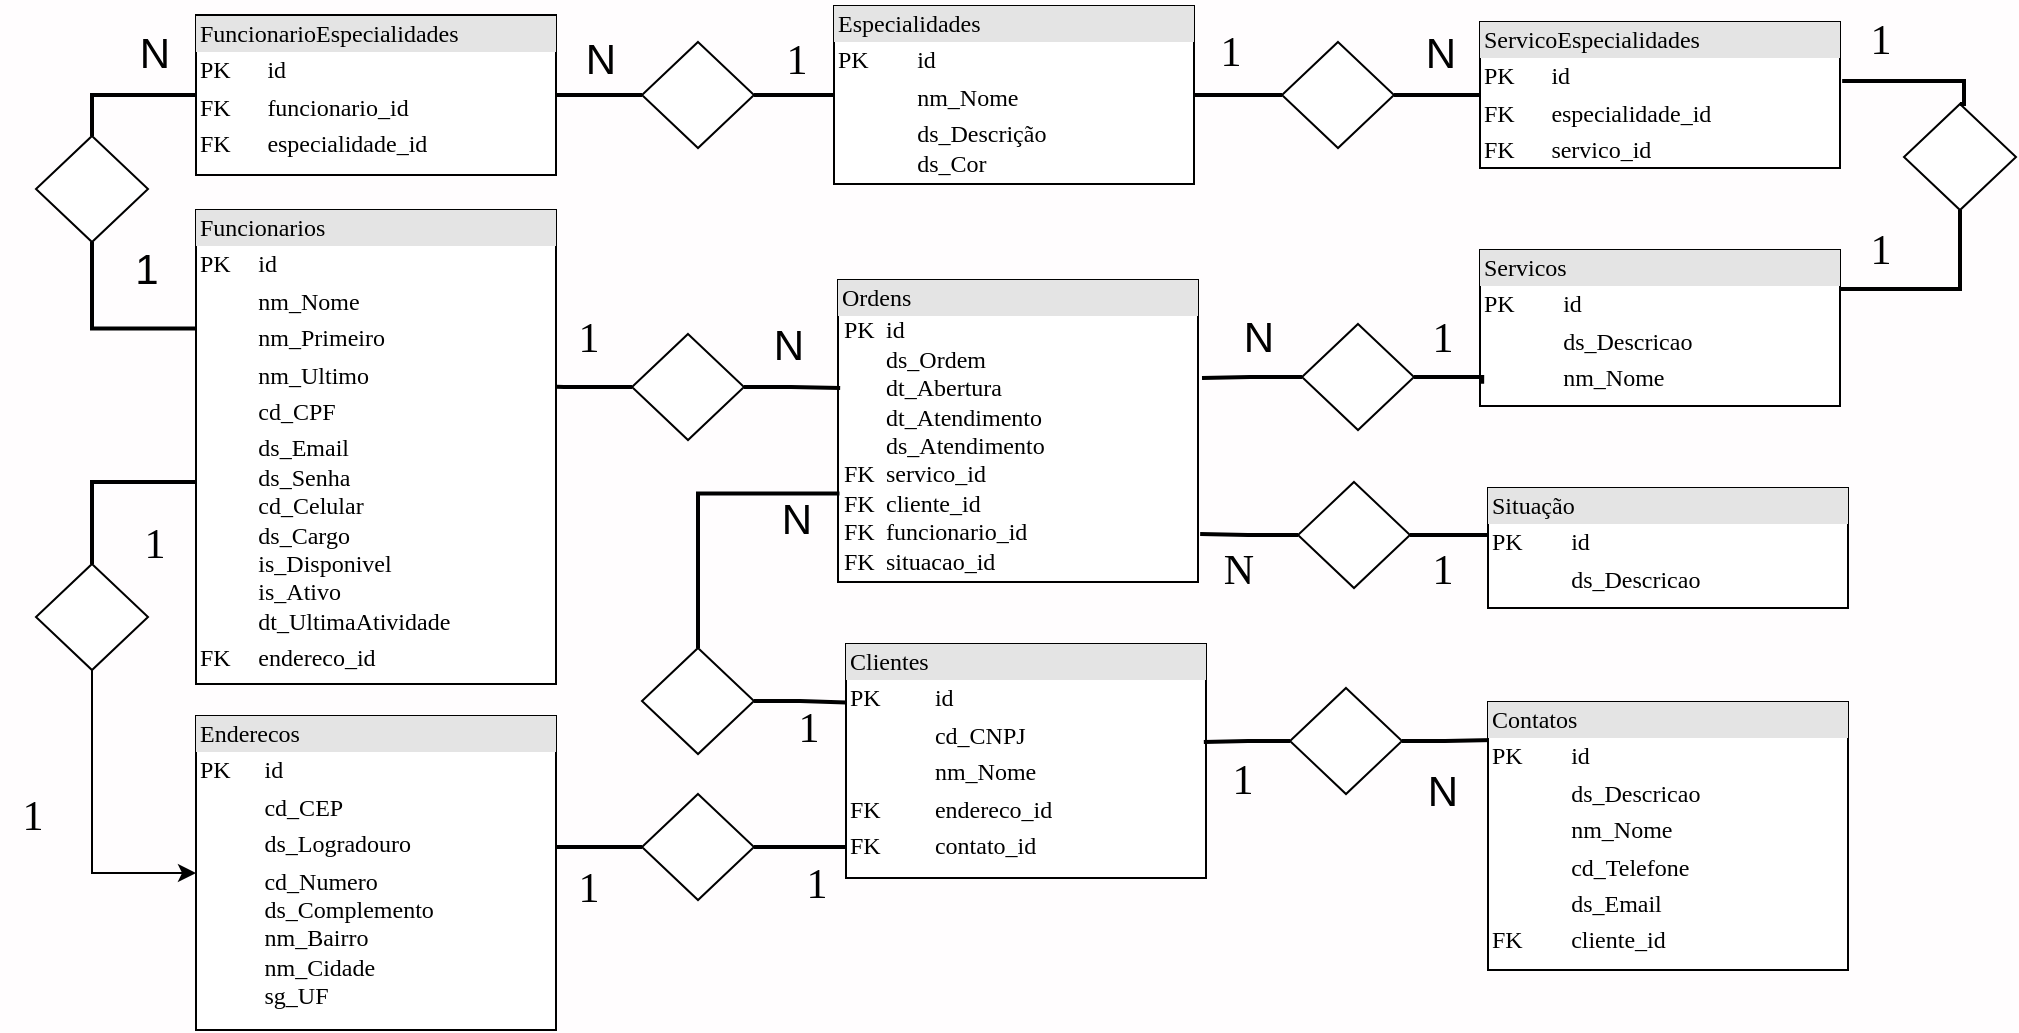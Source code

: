 <mxfile version="24.7.17">
  <diagram name="Página-1" id="74GLTB2vqmmj7NhmQDI3">
    <mxGraphModel dx="1690" dy="591" grid="0" gridSize="10" guides="1" tooltips="1" connect="1" arrows="1" fold="1" page="0" pageScale="1" pageWidth="827" pageHeight="1169" background="#FFFDFE" math="0" shadow="0">
      <root>
        <mxCell id="0" />
        <mxCell id="1" parent="0" />
        <mxCell id="-mUKGB88UWc1St8DoL5Q-1" value="&lt;div style=&quot;box-sizing:border-box;width:100%;background:#e4e4e4;padding:2px;&quot;&gt;Funcionarios&lt;/div&gt;&lt;table style=&quot;width:100%;font-size:1em;&quot; cellpadding=&quot;2&quot; cellspacing=&quot;0&quot;&gt;&lt;tbody&gt;&lt;tr&gt;&lt;td&gt;PK&lt;/td&gt;&lt;td&gt;id&lt;br&gt;&lt;/td&gt;&lt;/tr&gt;&lt;tr&gt;&lt;td&gt;&lt;br&gt;&lt;/td&gt;&lt;td&gt;nm_Nome&lt;br&gt;&lt;/td&gt;&lt;/tr&gt;&lt;tr&gt;&lt;td&gt;&lt;br&gt;&lt;/td&gt;&lt;td&gt;nm_Primeiro&lt;/td&gt;&lt;/tr&gt;&lt;tr&gt;&lt;td&gt;&lt;br&gt;&lt;/td&gt;&lt;td&gt;nm_Ultimo&lt;/td&gt;&lt;/tr&gt;&lt;tr&gt;&lt;td&gt;&lt;br&gt;&lt;/td&gt;&lt;td&gt;cd_CPF&lt;/td&gt;&lt;/tr&gt;&lt;tr&gt;&lt;td&gt;&lt;br&gt;&lt;br&gt;&lt;/td&gt;&lt;td&gt;ds_Email&lt;br&gt;ds_Senha&lt;br&gt;cd_Celular&lt;br&gt;ds_Cargo&lt;br&gt;is_Disponivel&lt;br&gt;is_Ativo&lt;br&gt;dt_UltimaAtividade&lt;br&gt;&lt;/td&gt;&lt;/tr&gt;&lt;tr&gt;&lt;td&gt;FK&lt;/td&gt;&lt;td&gt;endereco_id&lt;br&gt;&lt;/td&gt;&lt;/tr&gt;&lt;tr&gt;&lt;td&gt;&lt;br&gt;&lt;/td&gt;&lt;td&gt;&lt;br&gt;&lt;/td&gt;&lt;/tr&gt;&lt;/tbody&gt;&lt;/table&gt;" style="verticalAlign=top;align=left;overflow=fill;html=1;rounded=0;shadow=0;comic=0;labelBackgroundColor=none;strokeWidth=1;fontFamily=Verdana;fontSize=12" parent="1" vertex="1">
          <mxGeometry x="-100" y="125" width="180" height="237" as="geometry" />
        </mxCell>
        <mxCell id="-mUKGB88UWc1St8DoL5Q-2" value="&lt;div style=&quot;box-sizing: border-box ; width: 100% ; background: #e4e4e4 ; padding: 2px&quot;&gt;Especialidades&lt;/div&gt;&lt;table style=&quot;width: 100% ; font-size: 1em&quot; cellpadding=&quot;2&quot; cellspacing=&quot;0&quot;&gt;&lt;tbody&gt;&lt;tr&gt;&lt;td&gt;PK&lt;/td&gt;&lt;td&gt;id&lt;/td&gt;&lt;/tr&gt;&lt;tr&gt;&lt;td&gt;&lt;br&gt;&lt;/td&gt;&lt;td&gt;nm_Nome&lt;/td&gt;&lt;/tr&gt;&lt;tr&gt;&lt;td&gt;&lt;/td&gt;&lt;td&gt;ds_Descrição&lt;br&gt;ds_Cor&lt;/td&gt;&lt;/tr&gt;&lt;tr&gt;&lt;td&gt;&lt;/td&gt;&lt;td&gt;&lt;br&gt;&lt;/td&gt;&lt;/tr&gt;&lt;/tbody&gt;&lt;/table&gt;" style="verticalAlign=top;align=left;overflow=fill;html=1;rounded=0;shadow=0;comic=0;labelBackgroundColor=none;strokeWidth=1;fontFamily=Verdana;fontSize=12" parent="1" vertex="1">
          <mxGeometry x="219" y="23" width="180" height="89" as="geometry" />
        </mxCell>
        <mxCell id="-mUKGB88UWc1St8DoL5Q-3" value="&lt;div style=&quot;box-sizing: border-box ; width: 100% ; background: #e4e4e4 ; padding: 2px&quot;&gt;Clientes&lt;/div&gt;&lt;table style=&quot;width: 100% ; font-size: 1em&quot; cellpadding=&quot;2&quot; cellspacing=&quot;0&quot;&gt;&lt;tbody&gt;&lt;tr&gt;&lt;td&gt;PK&lt;/td&gt;&lt;td&gt;id&lt;/td&gt;&lt;/tr&gt;&lt;tr&gt;&lt;td&gt;&lt;br&gt;&lt;/td&gt;&lt;td&gt;cd_CNPJ&lt;/td&gt;&lt;/tr&gt;&lt;tr&gt;&lt;td&gt;&lt;/td&gt;&lt;td&gt;nm_Nome&lt;/td&gt;&lt;/tr&gt;&lt;tr&gt;&lt;td&gt;FK&lt;/td&gt;&lt;td&gt;endereco_id&lt;/td&gt;&lt;/tr&gt;&lt;tr&gt;&lt;td&gt;FK&lt;/td&gt;&lt;td&gt;contato_id&lt;/td&gt;&lt;/tr&gt;&lt;/tbody&gt;&lt;/table&gt;" style="verticalAlign=top;align=left;overflow=fill;html=1;rounded=0;shadow=0;comic=0;labelBackgroundColor=none;strokeWidth=1;fontFamily=Verdana;fontSize=12" parent="1" vertex="1">
          <mxGeometry x="225" y="342" width="180" height="117" as="geometry" />
        </mxCell>
        <mxCell id="-mUKGB88UWc1St8DoL5Q-6" value="&lt;div style=&quot;box-sizing:border-box;width:100%;background:#e4e4e4;padding:2px;&quot;&gt;Situação&lt;/div&gt;&lt;table style=&quot;width:100%;font-size:1em;&quot; cellpadding=&quot;2&quot; cellspacing=&quot;0&quot;&gt;&lt;tbody&gt;&lt;tr&gt;&lt;td&gt;PK&lt;/td&gt;&lt;td&gt;id&lt;/td&gt;&lt;/tr&gt;&lt;tr&gt;&lt;td&gt;&lt;br&gt;&lt;/td&gt;&lt;td&gt;ds_Descricao&lt;/td&gt;&lt;/tr&gt;&lt;tr&gt;&lt;td&gt;&lt;/td&gt;&lt;td&gt;&lt;br&gt;&lt;/td&gt;&lt;/tr&gt;&lt;/tbody&gt;&lt;/table&gt;" style="verticalAlign=top;align=left;overflow=fill;html=1;rounded=0;shadow=0;comic=0;labelBackgroundColor=none;strokeWidth=1;fontFamily=Verdana;fontSize=12" parent="1" vertex="1">
          <mxGeometry x="546" y="264" width="180" height="60" as="geometry" />
        </mxCell>
        <mxCell id="-mUKGB88UWc1St8DoL5Q-8" value="&lt;div style=&quot;box-sizing:border-box;width:100%;background:#e4e4e4;padding:2px;&quot;&gt;Servicos&lt;/div&gt;&lt;table style=&quot;width:100%;font-size:1em;&quot; cellpadding=&quot;2&quot; cellspacing=&quot;0&quot;&gt;&lt;tbody&gt;&lt;tr&gt;&lt;td&gt;PK&lt;/td&gt;&lt;td&gt;id&lt;/td&gt;&lt;/tr&gt;&lt;tr&gt;&lt;td&gt;&lt;br&gt;&lt;/td&gt;&lt;td&gt;ds_Descricao&lt;/td&gt;&lt;/tr&gt;&lt;tr&gt;&lt;td&gt;&lt;br&gt;&lt;/td&gt;&lt;td&gt;nm_Nome&lt;/td&gt;&lt;/tr&gt;&lt;tr&gt;&lt;td&gt;&lt;/td&gt;&lt;td&gt;&lt;br&gt;&lt;/td&gt;&lt;/tr&gt;&lt;/tbody&gt;&lt;/table&gt;" style="verticalAlign=top;align=left;overflow=fill;html=1;rounded=0;shadow=0;comic=0;labelBackgroundColor=none;strokeWidth=1;fontFamily=Verdana;fontSize=12" parent="1" vertex="1">
          <mxGeometry x="542" y="145" width="180" height="78" as="geometry" />
        </mxCell>
        <mxCell id="-mUKGB88UWc1St8DoL5Q-9" style="edgeStyle=orthogonalEdgeStyle;rounded=0;orthogonalLoop=1;jettySize=auto;html=1;exitX=0.5;exitY=1;exitDx=0;exitDy=0;" parent="1" source="-mUKGB88UWc1St8DoL5Q-8" target="-mUKGB88UWc1St8DoL5Q-8" edge="1">
          <mxGeometry relative="1" as="geometry" />
        </mxCell>
        <mxCell id="-mUKGB88UWc1St8DoL5Q-11" value="&lt;div style=&quot;box-sizing:border-box;width:100%;background:#e4e4e4;padding:2px;&quot;&gt;FuncionarioEspecialidades&lt;/div&gt;&lt;table style=&quot;width:100%;font-size:1em;&quot; cellpadding=&quot;2&quot; cellspacing=&quot;0&quot;&gt;&lt;tbody&gt;&lt;tr&gt;&lt;td&gt;PK&lt;/td&gt;&lt;td&gt;id&lt;/td&gt;&lt;/tr&gt;&lt;tr&gt;&lt;td&gt;FK&lt;/td&gt;&lt;td&gt;funcionario_id&lt;/td&gt;&lt;/tr&gt;&lt;tr&gt;&lt;td&gt;FK&lt;/td&gt;&lt;td&gt;especialidade_id&lt;/td&gt;&lt;/tr&gt;&lt;/tbody&gt;&lt;/table&gt;" style="verticalAlign=top;align=left;overflow=fill;html=1;rounded=0;shadow=0;comic=0;labelBackgroundColor=none;strokeWidth=1;fontFamily=Verdana;fontSize=12" parent="1" vertex="1">
          <mxGeometry x="-100" y="27.5" width="180" height="80" as="geometry" />
        </mxCell>
        <mxCell id="-mUKGB88UWc1St8DoL5Q-14" value="&lt;div style=&quot;box-sizing:border-box;width:100%;background:#e4e4e4;padding:2px;&quot;&gt;ServicoEspecialidades&lt;/div&gt;&lt;table style=&quot;width:100%;font-size:1em;&quot; cellpadding=&quot;2&quot; cellspacing=&quot;0&quot;&gt;&lt;tbody&gt;&lt;tr&gt;&lt;td&gt;PK&lt;/td&gt;&lt;td&gt;id&lt;/td&gt;&lt;/tr&gt;&lt;tr&gt;&lt;td&gt;FK&lt;/td&gt;&lt;td&gt;especialidade_id&lt;/td&gt;&lt;/tr&gt;&lt;tr&gt;&lt;td&gt;FK&lt;/td&gt;&lt;td&gt;servico_id&lt;/td&gt;&lt;/tr&gt;&lt;/tbody&gt;&lt;/table&gt;" style="verticalAlign=top;align=left;overflow=fill;html=1;rounded=0;shadow=0;comic=0;labelBackgroundColor=none;strokeWidth=1;fontFamily=Verdana;fontSize=12" parent="1" vertex="1">
          <mxGeometry x="542" y="31" width="180" height="73" as="geometry" />
        </mxCell>
        <mxCell id="-mUKGB88UWc1St8DoL5Q-19" value="&lt;div style=&quot;box-sizing:border-box;width:100%;background:#e4e4e4;padding:2px;&quot;&gt;Enderecos&lt;/div&gt;&lt;table style=&quot;width:100%;font-size:1em;&quot; cellpadding=&quot;2&quot; cellspacing=&quot;0&quot;&gt;&lt;tbody&gt;&lt;tr&gt;&lt;td&gt;PK&lt;/td&gt;&lt;td&gt;id&lt;/td&gt;&lt;/tr&gt;&lt;tr&gt;&lt;td&gt;&lt;br&gt;&lt;/td&gt;&lt;td&gt;cd_CEP&lt;/td&gt;&lt;/tr&gt;&lt;tr&gt;&lt;td&gt;&lt;br&gt;&lt;/td&gt;&lt;td&gt;ds_Logradouro&lt;/td&gt;&lt;/tr&gt;&lt;tr&gt;&lt;td&gt;&lt;br&gt;&lt;/td&gt;&lt;td&gt;cd_Numero&lt;br&gt;ds_Complemento&lt;br&gt;nm_Bairro&lt;br&gt;nm_Cidade&lt;br&gt;sg_UF&lt;/td&gt;&lt;/tr&gt;&lt;tr&gt;&lt;td&gt;&lt;/td&gt;&lt;td&gt;&lt;br&gt;&lt;/td&gt;&lt;/tr&gt;&lt;/tbody&gt;&lt;/table&gt;" style="verticalAlign=top;align=left;overflow=fill;html=1;rounded=0;shadow=0;comic=0;labelBackgroundColor=none;strokeWidth=1;fontFamily=Verdana;fontSize=12" parent="1" vertex="1">
          <mxGeometry x="-100" y="378" width="180" height="157" as="geometry" />
        </mxCell>
        <mxCell id="-mUKGB88UWc1St8DoL5Q-21" value="&lt;div style=&quot;box-sizing:border-box;width:100%;background:#e4e4e4;padding:2px;&quot;&gt;Ordens&lt;/div&gt;&amp;nbsp;PK&lt;span style=&quot;white-space: pre;&quot;&gt;&#x9;&lt;/span&gt;id&lt;div&gt;&lt;span style=&quot;background-color: initial; white-space-collapse: preserve;&quot;&gt;&#x9;&lt;/span&gt;&lt;span style=&quot;background-color: initial;&quot;&gt;ds_Ordem&lt;/span&gt;&lt;br&gt;&lt;/div&gt;&lt;div&gt;&lt;span style=&quot;white-space: pre;&quot;&gt;&#x9;&lt;/span&gt;dt_Abertura&lt;br&gt;&lt;/div&gt;&lt;div&gt;&lt;span style=&quot;white-space: pre;&quot;&gt;&#x9;&lt;/span&gt;dt_Atendimento&lt;/div&gt;&lt;div&gt;&lt;span style=&quot;white-space: pre;&quot;&gt;&#x9;&lt;/span&gt;ds_Atendimento&lt;br&gt;&lt;/div&gt;&lt;div&gt;&lt;div&gt;&amp;nbsp;FK&lt;span style=&quot;white-space-collapse: preserve;&quot;&gt;&#x9;&lt;/span&gt;servico_id&lt;/div&gt;&lt;div&gt;&amp;nbsp;FK&lt;span style=&quot;white-space-collapse: preserve;&quot;&gt;&#x9;&lt;/span&gt;cliente_id&lt;br&gt;&lt;/div&gt;&lt;div&gt;&amp;nbsp;FK&lt;span style=&quot;white-space-collapse: preserve;&quot;&gt;&#x9;&lt;/span&gt;funcionario_id&lt;/div&gt;&lt;div&gt;&amp;nbsp;FK&lt;span style=&quot;white-space-collapse: preserve;&quot;&gt;&#x9;&lt;/span&gt;situacao_id&lt;/div&gt;&lt;div&gt;&lt;br&gt;&lt;/div&gt;&lt;table style=&quot;width:100%;font-size:1em;&quot; cellpadding=&quot;2&quot; cellspacing=&quot;0&quot;&gt;&lt;tbody&gt;&lt;/tbody&gt;&lt;/table&gt;&lt;/div&gt;" style="verticalAlign=top;align=left;overflow=fill;html=1;rounded=0;shadow=0;comic=0;labelBackgroundColor=none;strokeWidth=1;fontFamily=Verdana;fontSize=12" parent="1" vertex="1">
          <mxGeometry x="221" y="160" width="180" height="151" as="geometry" />
        </mxCell>
        <mxCell id="-mUKGB88UWc1St8DoL5Q-44" style="edgeStyle=none;shape=connector;curved=1;rounded=0;orthogonalLoop=1;jettySize=auto;html=1;exitX=0;exitY=0.5;exitDx=0;exitDy=0;entryX=1;entryY=0.5;entryDx=0;entryDy=0;strokeColor=default;strokeWidth=2;align=center;verticalAlign=middle;fontFamily=Architects Daughter;fontSource=https%3A%2F%2Ffonts.googleapis.com%2Fcss%3Ffamily%3DArchitects%2BDaughter;fontSize=16;fontColor=default;labelBackgroundColor=default;endArrow=none;flowAnimation=0;sourcePerimeterSpacing=8;targetPerimeterSpacing=8;endFill=0;" parent="1" source="-mUKGB88UWc1St8DoL5Q-24" target="-mUKGB88UWc1St8DoL5Q-11" edge="1">
          <mxGeometry relative="1" as="geometry" />
        </mxCell>
        <mxCell id="-mUKGB88UWc1St8DoL5Q-24" value="" style="rhombus;whiteSpace=wrap;html=1;fontFamily=Architects Daughter;fontSource=https%3A%2F%2Ffonts.googleapis.com%2Fcss%3Ffamily%3DArchitects%2BDaughter;" parent="1" vertex="1">
          <mxGeometry x="123" y="41" width="56" height="53" as="geometry" />
        </mxCell>
        <mxCell id="-mUKGB88UWc1St8DoL5Q-32" value="&lt;font face=&quot;Helvetica&quot; style=&quot;font-size: 21px;&quot;&gt;N&lt;/font&gt;" style="text;html=1;align=center;verticalAlign=middle;resizable=0;points=[];autosize=1;strokeColor=none;fillColor=none;fontSize=21;fontFamily=Architects Daughter;fontSource=https%3A%2F%2Ffonts.googleapis.com%2Fcss%3Ffamily%3DArchitects%2BDaughter;" parent="1" vertex="1">
          <mxGeometry x="85" y="31" width="33" height="38" as="geometry" />
        </mxCell>
        <mxCell id="-mUKGB88UWc1St8DoL5Q-40" style="edgeStyle=none;curved=1;rounded=0;orthogonalLoop=1;jettySize=auto;html=1;fontFamily=Architects Daughter;fontSource=https%3A%2F%2Ffonts.googleapis.com%2Fcss%3Ffamily%3DArchitects%2BDaughter;fontSize=16;endArrow=none;sourcePerimeterSpacing=8;targetPerimeterSpacing=8;entryX=0;entryY=0.5;entryDx=0;entryDy=0;strokeWidth=2;flowAnimation=0;exitX=1;exitY=0.5;exitDx=0;exitDy=0;endFill=0;" parent="1" source="-mUKGB88UWc1St8DoL5Q-24" target="-mUKGB88UWc1St8DoL5Q-2" edge="1">
          <mxGeometry relative="1" as="geometry">
            <mxPoint x="219" y="76" as="targetPoint" />
          </mxGeometry>
        </mxCell>
        <mxCell id="-mUKGB88UWc1St8DoL5Q-46" style="edgeStyle=none;shape=connector;curved=1;rounded=0;orthogonalLoop=1;jettySize=auto;html=1;exitX=0;exitY=0.5;exitDx=0;exitDy=0;entryX=1;entryY=0.5;entryDx=0;entryDy=0;strokeColor=default;strokeWidth=2;align=center;verticalAlign=middle;fontFamily=Architects Daughter;fontSource=https%3A%2F%2Ffonts.googleapis.com%2Fcss%3Ffamily%3DArchitects%2BDaughter;fontSize=16;fontColor=default;labelBackgroundColor=default;endArrow=none;flowAnimation=0;sourcePerimeterSpacing=8;targetPerimeterSpacing=8;endFill=0;" parent="1" source="-mUKGB88UWc1St8DoL5Q-45" target="-mUKGB88UWc1St8DoL5Q-2" edge="1">
          <mxGeometry relative="1" as="geometry" />
        </mxCell>
        <mxCell id="-mUKGB88UWc1St8DoL5Q-47" style="edgeStyle=none;shape=connector;curved=1;rounded=0;orthogonalLoop=1;jettySize=auto;html=1;exitX=1;exitY=0.5;exitDx=0;exitDy=0;entryX=0;entryY=0.5;entryDx=0;entryDy=0;strokeColor=default;strokeWidth=2;align=center;verticalAlign=middle;fontFamily=Architects Daughter;fontSource=https%3A%2F%2Ffonts.googleapis.com%2Fcss%3Ffamily%3DArchitects%2BDaughter;fontSize=16;fontColor=default;labelBackgroundColor=default;endArrow=none;flowAnimation=0;sourcePerimeterSpacing=8;targetPerimeterSpacing=8;startSize=14;endSize=14;endFill=0;" parent="1" source="-mUKGB88UWc1St8DoL5Q-45" target="-mUKGB88UWc1St8DoL5Q-14" edge="1">
          <mxGeometry relative="1" as="geometry" />
        </mxCell>
        <mxCell id="-mUKGB88UWc1St8DoL5Q-45" value="" style="rhombus;whiteSpace=wrap;html=1;fontFamily=Architects Daughter;fontSource=https%3A%2F%2Ffonts.googleapis.com%2Fcss%3Ffamily%3DArchitects%2BDaughter;" parent="1" vertex="1">
          <mxGeometry x="443" y="41" width="56" height="53" as="geometry" />
        </mxCell>
        <mxCell id="-mUKGB88UWc1St8DoL5Q-50" style="edgeStyle=orthogonalEdgeStyle;shape=connector;rounded=0;orthogonalLoop=1;jettySize=auto;html=1;strokeColor=default;strokeWidth=2;align=center;verticalAlign=middle;fontFamily=Architects Daughter;fontSource=https%3A%2F%2Ffonts.googleapis.com%2Fcss%3Ffamily%3DArchitects%2BDaughter;fontSize=16;fontColor=default;labelBackgroundColor=default;endArrow=none;endFill=0;flowAnimation=0;sourcePerimeterSpacing=8;targetPerimeterSpacing=8;entryX=0;entryY=0.5;entryDx=0;entryDy=0;exitX=0.5;exitY=0;exitDx=0;exitDy=0;" parent="1" source="-mUKGB88UWc1St8DoL5Q-49" target="-mUKGB88UWc1St8DoL5Q-11" edge="1">
          <mxGeometry relative="1" as="geometry">
            <mxPoint x="-134" y="48" as="targetPoint" />
          </mxGeometry>
        </mxCell>
        <mxCell id="-mUKGB88UWc1St8DoL5Q-52" style="edgeStyle=orthogonalEdgeStyle;shape=connector;rounded=0;orthogonalLoop=1;jettySize=auto;html=1;exitX=0.5;exitY=1;exitDx=0;exitDy=0;entryX=0;entryY=0.25;entryDx=0;entryDy=0;strokeColor=default;strokeWidth=2;align=center;verticalAlign=middle;fontFamily=Architects Daughter;fontSource=https%3A%2F%2Ffonts.googleapis.com%2Fcss%3Ffamily%3DArchitects%2BDaughter;fontSize=16;fontColor=default;labelBackgroundColor=default;endArrow=none;endFill=0;flowAnimation=0;sourcePerimeterSpacing=8;targetPerimeterSpacing=8;" parent="1" source="-mUKGB88UWc1St8DoL5Q-49" target="-mUKGB88UWc1St8DoL5Q-1" edge="1">
          <mxGeometry relative="1" as="geometry" />
        </mxCell>
        <mxCell id="-mUKGB88UWc1St8DoL5Q-49" value="" style="rhombus;whiteSpace=wrap;html=1;fontFamily=Architects Daughter;fontSource=https%3A%2F%2Ffonts.googleapis.com%2Fcss%3Ffamily%3DArchitects%2BDaughter;" parent="1" vertex="1">
          <mxGeometry x="-180" y="88" width="56" height="53" as="geometry" />
        </mxCell>
        <mxCell id="-mUKGB88UWc1St8DoL5Q-53" value="&lt;font face=&quot;Helvetica&quot; style=&quot;font-size: 21px;&quot;&gt;N&lt;/font&gt;" style="text;html=1;align=center;verticalAlign=middle;resizable=0;points=[];autosize=1;strokeColor=none;fillColor=none;fontSize=21;fontFamily=Architects Daughter;fontSource=https%3A%2F%2Ffonts.googleapis.com%2Fcss%3Ffamily%3DArchitects%2BDaughter;" parent="1" vertex="1">
          <mxGeometry x="-138" y="27.5" width="33" height="38" as="geometry" />
        </mxCell>
        <mxCell id="-mUKGB88UWc1St8DoL5Q-54" value="&lt;font face=&quot;Helvetica&quot; style=&quot;font-size: 21px;&quot;&gt;1&lt;/font&gt;" style="text;html=1;align=center;verticalAlign=middle;resizable=0;points=[];autosize=1;strokeColor=none;fillColor=none;fontSize=21;fontFamily=Architects Daughter;fontSource=https%3A%2F%2Ffonts.googleapis.com%2Fcss%3Ffamily%3DArchitects%2BDaughter;" parent="1" vertex="1">
          <mxGeometry x="-140" y="136" width="30" height="38" as="geometry" />
        </mxCell>
        <mxCell id="-mUKGB88UWc1St8DoL5Q-55" value="&lt;font face=&quot;Verdana&quot;&gt;1&lt;/font&gt;" style="text;html=1;align=center;verticalAlign=middle;resizable=0;points=[];autosize=1;strokeColor=none;fillColor=none;fontSize=21;fontFamily=Architects Daughter;fontSource=https%3A%2F%2Ffonts.googleapis.com%2Fcss%3Ffamily%3DArchitects%2BDaughter;" parent="1" vertex="1">
          <mxGeometry x="184" y="30" width="31" height="39" as="geometry" />
        </mxCell>
        <mxCell id="-mUKGB88UWc1St8DoL5Q-57" value="" style="rhombus;whiteSpace=wrap;html=1;fontFamily=Architects Daughter;fontSource=https%3A%2F%2Ffonts.googleapis.com%2Fcss%3Ffamily%3DArchitects%2BDaughter;" parent="1" vertex="1">
          <mxGeometry x="118" y="187" width="56" height="53" as="geometry" />
        </mxCell>
        <mxCell id="-mUKGB88UWc1St8DoL5Q-60" value="&lt;font face=&quot;Helvetica&quot; style=&quot;font-size: 21px;&quot;&gt;N&lt;/font&gt;" style="text;html=1;align=center;verticalAlign=middle;resizable=0;points=[];autosize=1;strokeColor=none;fillColor=none;fontSize=21;fontFamily=Architects Daughter;fontSource=https%3A%2F%2Ffonts.googleapis.com%2Fcss%3Ffamily%3DArchitects%2BDaughter;" parent="1" vertex="1">
          <mxGeometry x="179" y="174" width="33" height="38" as="geometry" />
        </mxCell>
        <mxCell id="-mUKGB88UWc1St8DoL5Q-61" value="&lt;font face=&quot;Verdana&quot;&gt;1&lt;/font&gt;" style="text;html=1;align=center;verticalAlign=middle;resizable=0;points=[];autosize=1;strokeColor=none;fillColor=none;fontSize=21;fontFamily=Architects Daughter;fontSource=https%3A%2F%2Ffonts.googleapis.com%2Fcss%3Ffamily%3DArchitects%2BDaughter;" parent="1" vertex="1">
          <mxGeometry x="80" y="169" width="31" height="39" as="geometry" />
        </mxCell>
        <mxCell id="-mUKGB88UWc1St8DoL5Q-62" value="&lt;font face=&quot;Helvetica&quot; style=&quot;font-size: 21px;&quot;&gt;N&lt;/font&gt;" style="text;html=1;align=center;verticalAlign=middle;resizable=0;points=[];autosize=1;strokeColor=none;fillColor=none;fontSize=21;fontFamily=Architects Daughter;fontSource=https%3A%2F%2Ffonts.googleapis.com%2Fcss%3Ffamily%3DArchitects%2BDaughter;" parent="1" vertex="1">
          <mxGeometry x="505" y="27.5" width="33" height="38" as="geometry" />
        </mxCell>
        <mxCell id="-mUKGB88UWc1St8DoL5Q-63" value="&lt;font face=&quot;Verdana&quot;&gt;1&lt;/font&gt;" style="text;html=1;align=center;verticalAlign=middle;resizable=0;points=[];autosize=1;strokeColor=none;fillColor=none;fontSize=21;fontFamily=Architects Daughter;fontSource=https%3A%2F%2Ffonts.googleapis.com%2Fcss%3Ffamily%3DArchitects%2BDaughter;" parent="1" vertex="1">
          <mxGeometry x="401" y="26.5" width="31" height="39" as="geometry" />
        </mxCell>
        <mxCell id="-mUKGB88UWc1St8DoL5Q-64" value="" style="rhombus;whiteSpace=wrap;html=1;fontFamily=Architects Daughter;fontSource=https%3A%2F%2Ffonts.googleapis.com%2Fcss%3Ffamily%3DArchitects%2BDaughter;" parent="1" vertex="1">
          <mxGeometry x="754" y="72" width="56" height="53" as="geometry" />
        </mxCell>
        <mxCell id="-mUKGB88UWc1St8DoL5Q-65" style="edgeStyle=orthogonalEdgeStyle;shape=connector;rounded=0;orthogonalLoop=1;jettySize=auto;html=1;exitX=0.5;exitY=0;exitDx=0;exitDy=0;entryX=1.006;entryY=0.404;entryDx=0;entryDy=0;entryPerimeter=0;strokeColor=default;strokeWidth=2;align=center;verticalAlign=middle;fontFamily=Architects Daughter;fontSource=https%3A%2F%2Ffonts.googleapis.com%2Fcss%3Ffamily%3DArchitects%2BDaughter;fontSize=16;fontColor=default;labelBackgroundColor=default;endArrow=none;endFill=0;flowAnimation=0;sourcePerimeterSpacing=8;targetPerimeterSpacing=8;" parent="1" source="-mUKGB88UWc1St8DoL5Q-64" target="-mUKGB88UWc1St8DoL5Q-14" edge="1">
          <mxGeometry relative="1" as="geometry">
            <Array as="points">
              <mxPoint x="784" y="61" />
            </Array>
          </mxGeometry>
        </mxCell>
        <mxCell id="-mUKGB88UWc1St8DoL5Q-66" style="edgeStyle=orthogonalEdgeStyle;shape=connector;rounded=0;orthogonalLoop=1;jettySize=auto;html=1;exitX=0.5;exitY=1;exitDx=0;exitDy=0;strokeColor=default;strokeWidth=2;align=center;verticalAlign=middle;fontFamily=Architects Daughter;fontSource=https%3A%2F%2Ffonts.googleapis.com%2Fcss%3Ffamily%3DArchitects%2BDaughter;fontSize=16;fontColor=default;labelBackgroundColor=default;endArrow=none;endFill=0;flowAnimation=0;sourcePerimeterSpacing=8;targetPerimeterSpacing=8;entryX=1;entryY=0.25;entryDx=0;entryDy=0;" parent="1" source="-mUKGB88UWc1St8DoL5Q-64" target="-mUKGB88UWc1St8DoL5Q-8" edge="1">
          <mxGeometry relative="1" as="geometry" />
        </mxCell>
        <mxCell id="-mUKGB88UWc1St8DoL5Q-69" value="&lt;font face=&quot;Verdana&quot;&gt;1&lt;/font&gt;" style="text;html=1;align=center;verticalAlign=middle;resizable=0;points=[];autosize=1;strokeColor=none;fillColor=none;fontSize=21;fontFamily=Architects Daughter;fontSource=https%3A%2F%2Ffonts.googleapis.com%2Fcss%3Ffamily%3DArchitects%2BDaughter;" parent="1" vertex="1">
          <mxGeometry x="726" y="20" width="31" height="39" as="geometry" />
        </mxCell>
        <mxCell id="-mUKGB88UWc1St8DoL5Q-70" value="&lt;font face=&quot;Verdana&quot;&gt;1&lt;/font&gt;" style="text;html=1;align=center;verticalAlign=middle;resizable=0;points=[];autosize=1;strokeColor=none;fillColor=none;fontSize=21;fontFamily=Architects Daughter;fontSource=https%3A%2F%2Ffonts.googleapis.com%2Fcss%3Ffamily%3DArchitects%2BDaughter;" parent="1" vertex="1">
          <mxGeometry x="726" y="125" width="31" height="39" as="geometry" />
        </mxCell>
        <mxCell id="-mUKGB88UWc1St8DoL5Q-71" value="" style="rhombus;whiteSpace=wrap;html=1;fontFamily=Architects Daughter;fontSource=https%3A%2F%2Ffonts.googleapis.com%2Fcss%3Ffamily%3DArchitects%2BDaughter;" parent="1" vertex="1">
          <mxGeometry x="453" y="182" width="56" height="53" as="geometry" />
        </mxCell>
        <mxCell id="-mUKGB88UWc1St8DoL5Q-72" value="" style="rhombus;whiteSpace=wrap;html=1;fontFamily=Architects Daughter;fontSource=https%3A%2F%2Ffonts.googleapis.com%2Fcss%3Ffamily%3DArchitects%2BDaughter;" parent="1" vertex="1">
          <mxGeometry x="451" y="261" width="56" height="53" as="geometry" />
        </mxCell>
        <mxCell id="-mUKGB88UWc1St8DoL5Q-73" style="edgeStyle=orthogonalEdgeStyle;shape=connector;rounded=0;orthogonalLoop=1;jettySize=auto;html=1;exitX=1;exitY=0.5;exitDx=0;exitDy=0;entryX=0;entryY=0.383;entryDx=0;entryDy=0;entryPerimeter=0;strokeColor=default;strokeWidth=2;align=center;verticalAlign=middle;fontFamily=Architects Daughter;fontSource=https%3A%2F%2Ffonts.googleapis.com%2Fcss%3Ffamily%3DArchitects%2BDaughter;fontSize=16;fontColor=default;labelBackgroundColor=default;endArrow=none;endFill=0;flowAnimation=0;sourcePerimeterSpacing=8;targetPerimeterSpacing=8;" parent="1" source="-mUKGB88UWc1St8DoL5Q-72" target="-mUKGB88UWc1St8DoL5Q-6" edge="1">
          <mxGeometry relative="1" as="geometry" />
        </mxCell>
        <mxCell id="-mUKGB88UWc1St8DoL5Q-79" value="&lt;font face=&quot;Verdana&quot;&gt;1&lt;/font&gt;" style="text;html=1;align=center;verticalAlign=middle;resizable=0;points=[];autosize=1;strokeColor=none;fillColor=none;fontSize=21;fontFamily=Architects Daughter;fontSource=https%3A%2F%2Ffonts.googleapis.com%2Fcss%3Ffamily%3DArchitects%2BDaughter;" parent="1" vertex="1">
          <mxGeometry x="507" y="169" width="31" height="39" as="geometry" />
        </mxCell>
        <mxCell id="-mUKGB88UWc1St8DoL5Q-80" value="&lt;font face=&quot;Helvetica&quot; style=&quot;font-size: 21px;&quot;&gt;N&lt;/font&gt;" style="text;html=1;align=center;verticalAlign=middle;resizable=0;points=[];autosize=1;strokeColor=none;fillColor=none;fontSize=21;fontFamily=Architects Daughter;fontSource=https%3A%2F%2Ffonts.googleapis.com%2Fcss%3Ffamily%3DArchitects%2BDaughter;" parent="1" vertex="1">
          <mxGeometry x="414" y="170" width="33" height="38" as="geometry" />
        </mxCell>
        <mxCell id="-mUKGB88UWc1St8DoL5Q-82" value="&lt;font face=&quot;Verdana&quot;&gt;N&lt;/font&gt;" style="text;html=1;align=center;verticalAlign=middle;resizable=0;points=[];autosize=1;strokeColor=none;fillColor=none;fontSize=21;fontFamily=Architects Daughter;fontSource=https%3A%2F%2Ffonts.googleapis.com%2Fcss%3Ffamily%3DArchitects%2BDaughter;" parent="1" vertex="1">
          <mxGeometry x="404" y="285" width="34" height="39" as="geometry" />
        </mxCell>
        <mxCell id="-mUKGB88UWc1St8DoL5Q-83" value="&lt;font face=&quot;Verdana&quot;&gt;1&lt;/font&gt;" style="text;html=1;align=center;verticalAlign=middle;resizable=0;points=[];autosize=1;strokeColor=none;fillColor=none;fontSize=21;fontFamily=Architects Daughter;fontSource=https%3A%2F%2Ffonts.googleapis.com%2Fcss%3Ffamily%3DArchitects%2BDaughter;" parent="1" vertex="1">
          <mxGeometry x="507" y="285" width="31" height="39" as="geometry" />
        </mxCell>
        <mxCell id="-mUKGB88UWc1St8DoL5Q-119" style="edgeStyle=orthogonalEdgeStyle;shape=connector;rounded=0;orthogonalLoop=1;jettySize=auto;html=1;exitX=1;exitY=0.5;exitDx=0;exitDy=0;entryX=0.017;entryY=0.142;entryDx=0;entryDy=0;strokeColor=default;strokeWidth=2;align=center;verticalAlign=middle;fontFamily=Architects Daughter;fontSource=https%3A%2F%2Ffonts.googleapis.com%2Fcss%3Ffamily%3DArchitects%2BDaughter;fontSize=16;fontColor=default;labelBackgroundColor=default;endArrow=none;endFill=0;flowAnimation=0;sourcePerimeterSpacing=8;targetPerimeterSpacing=8;entryPerimeter=0;" parent="1" source="-mUKGB88UWc1St8DoL5Q-84" target="-mUKGB88UWc1St8DoL5Q-116" edge="1">
          <mxGeometry relative="1" as="geometry" />
        </mxCell>
        <mxCell id="-mUKGB88UWc1St8DoL5Q-84" value="" style="rhombus;whiteSpace=wrap;html=1;fontFamily=Architects Daughter;fontSource=https%3A%2F%2Ffonts.googleapis.com%2Fcss%3Ffamily%3DArchitects%2BDaughter;" parent="1" vertex="1">
          <mxGeometry x="447" y="364" width="56" height="53" as="geometry" />
        </mxCell>
        <mxCell id="-mUKGB88UWc1St8DoL5Q-85" value="" style="rhombus;whiteSpace=wrap;html=1;fontFamily=Architects Daughter;fontSource=https%3A%2F%2Ffonts.googleapis.com%2Fcss%3Ffamily%3DArchitects%2BDaughter;" parent="1" vertex="1">
          <mxGeometry x="123" y="417" width="56" height="53" as="geometry" />
        </mxCell>
        <mxCell id="-mUKGB88UWc1St8DoL5Q-96" style="edgeStyle=orthogonalEdgeStyle;shape=connector;rounded=0;orthogonalLoop=1;jettySize=auto;html=1;exitX=1;exitY=0.5;exitDx=0;exitDy=0;entryX=0;entryY=0.25;entryDx=0;entryDy=0;strokeColor=default;strokeWidth=2;align=center;verticalAlign=middle;fontFamily=Architects Daughter;fontSource=https%3A%2F%2Ffonts.googleapis.com%2Fcss%3Ffamily%3DArchitects%2BDaughter;fontSize=16;fontColor=default;labelBackgroundColor=default;endArrow=none;endFill=0;flowAnimation=0;sourcePerimeterSpacing=8;targetPerimeterSpacing=8;" parent="1" source="-mUKGB88UWc1St8DoL5Q-86" target="-mUKGB88UWc1St8DoL5Q-3" edge="1">
          <mxGeometry relative="1" as="geometry" />
        </mxCell>
        <mxCell id="-mUKGB88UWc1St8DoL5Q-86" value="" style="rhombus;whiteSpace=wrap;html=1;fontFamily=Architects Daughter;fontSource=https%3A%2F%2Ffonts.googleapis.com%2Fcss%3Ffamily%3DArchitects%2BDaughter;" parent="1" vertex="1">
          <mxGeometry x="123" y="344" width="56" height="53" as="geometry" />
        </mxCell>
        <mxCell id="-mUKGB88UWc1St8DoL5Q-88" style="edgeStyle=orthogonalEdgeStyle;shape=connector;rounded=0;orthogonalLoop=1;jettySize=auto;html=1;exitX=0;exitY=0.5;exitDx=0;exitDy=0;entryX=0.994;entryY=0.419;entryDx=0;entryDy=0;entryPerimeter=0;strokeColor=default;strokeWidth=2;align=center;verticalAlign=middle;fontFamily=Architects Daughter;fontSource=https%3A%2F%2Ffonts.googleapis.com%2Fcss%3Ffamily%3DArchitects%2BDaughter;fontSize=16;fontColor=default;labelBackgroundColor=default;endArrow=none;endFill=0;flowAnimation=0;sourcePerimeterSpacing=8;targetPerimeterSpacing=8;" parent="1" source="-mUKGB88UWc1St8DoL5Q-84" target="-mUKGB88UWc1St8DoL5Q-3" edge="1">
          <mxGeometry relative="1" as="geometry" />
        </mxCell>
        <mxCell id="-mUKGB88UWc1St8DoL5Q-89" style="edgeStyle=orthogonalEdgeStyle;shape=connector;rounded=0;orthogonalLoop=1;jettySize=auto;html=1;exitX=1;exitY=0.5;exitDx=0;exitDy=0;entryX=0.001;entryY=0.868;entryDx=0;entryDy=0;entryPerimeter=0;strokeColor=default;strokeWidth=2;align=center;verticalAlign=middle;fontFamily=Architects Daughter;fontSource=https%3A%2F%2Ffonts.googleapis.com%2Fcss%3Ffamily%3DArchitects%2BDaughter;fontSize=16;fontColor=default;labelBackgroundColor=default;endArrow=none;endFill=0;flowAnimation=0;sourcePerimeterSpacing=8;targetPerimeterSpacing=8;" parent="1" source="-mUKGB88UWc1St8DoL5Q-85" target="-mUKGB88UWc1St8DoL5Q-3" edge="1">
          <mxGeometry relative="1" as="geometry" />
        </mxCell>
        <mxCell id="-mUKGB88UWc1St8DoL5Q-91" style="edgeStyle=orthogonalEdgeStyle;shape=connector;rounded=0;orthogonalLoop=1;jettySize=auto;html=1;exitX=0;exitY=0.5;exitDx=0;exitDy=0;entryX=-0.001;entryY=-0.012;entryDx=0;entryDy=0;entryPerimeter=0;strokeColor=default;strokeWidth=2;align=center;verticalAlign=middle;fontFamily=Architects Daughter;fontSource=https%3A%2F%2Ffonts.googleapis.com%2Fcss%3Ffamily%3DArchitects%2BDaughter;fontSize=16;fontColor=default;labelBackgroundColor=default;endArrow=none;endFill=0;flowAnimation=0;sourcePerimeterSpacing=8;targetPerimeterSpacing=8;" parent="1" source="-mUKGB88UWc1St8DoL5Q-85" target="7BD6tFGF70_WvBWXqgzR-1" edge="1">
          <mxGeometry relative="1" as="geometry">
            <Array as="points">
              <mxPoint x="102" y="444" />
            </Array>
          </mxGeometry>
        </mxCell>
        <mxCell id="wzCsT4F3WiTQtLw4mG9l-1" style="rounded=0;orthogonalLoop=1;jettySize=auto;html=1;entryX=0;entryY=0.5;entryDx=0;entryDy=0;exitX=0.5;exitY=1;exitDx=0;exitDy=0;edgeStyle=orthogonalEdgeStyle;" parent="1" source="-mUKGB88UWc1St8DoL5Q-92" target="-mUKGB88UWc1St8DoL5Q-19" edge="1">
          <mxGeometry relative="1" as="geometry">
            <mxPoint x="-154" y="466" as="targetPoint" />
          </mxGeometry>
        </mxCell>
        <mxCell id="-mUKGB88UWc1St8DoL5Q-92" value="" style="rhombus;whiteSpace=wrap;html=1;fontFamily=Architects Daughter;fontSource=https%3A%2F%2Ffonts.googleapis.com%2Fcss%3Ffamily%3DArchitects%2BDaughter;" parent="1" vertex="1">
          <mxGeometry x="-180" y="302" width="56" height="53" as="geometry" />
        </mxCell>
        <mxCell id="-mUKGB88UWc1St8DoL5Q-95" style="edgeStyle=orthogonalEdgeStyle;shape=connector;rounded=0;orthogonalLoop=1;jettySize=auto;html=1;exitX=0.5;exitY=0;exitDx=0;exitDy=0;entryX=-0.001;entryY=0.578;entryDx=0;entryDy=0;entryPerimeter=0;strokeColor=default;strokeWidth=2;align=center;verticalAlign=middle;fontFamily=Architects Daughter;fontSource=https%3A%2F%2Ffonts.googleapis.com%2Fcss%3Ffamily%3DArchitects%2BDaughter;fontSize=16;fontColor=default;labelBackgroundColor=default;endArrow=none;endFill=0;flowAnimation=0;sourcePerimeterSpacing=8;targetPerimeterSpacing=8;" parent="1" source="-mUKGB88UWc1St8DoL5Q-92" target="-mUKGB88UWc1St8DoL5Q-1" edge="1">
          <mxGeometry relative="1" as="geometry">
            <Array as="points">
              <mxPoint x="-152" y="261" />
              <mxPoint x="-100" y="261" />
            </Array>
          </mxGeometry>
        </mxCell>
        <mxCell id="-mUKGB88UWc1St8DoL5Q-97" style="edgeStyle=orthogonalEdgeStyle;shape=connector;rounded=0;orthogonalLoop=1;jettySize=auto;html=1;exitX=0.5;exitY=0;exitDx=0;exitDy=0;entryX=0.004;entryY=0.707;entryDx=0;entryDy=0;entryPerimeter=0;strokeColor=default;strokeWidth=2;align=center;verticalAlign=middle;fontFamily=Architects Daughter;fontSource=https%3A%2F%2Ffonts.googleapis.com%2Fcss%3Ffamily%3DArchitects%2BDaughter;fontSize=16;fontColor=default;labelBackgroundColor=default;endArrow=none;endFill=0;flowAnimation=0;sourcePerimeterSpacing=8;targetPerimeterSpacing=8;" parent="1" source="-mUKGB88UWc1St8DoL5Q-86" target="-mUKGB88UWc1St8DoL5Q-21" edge="1">
          <mxGeometry relative="1" as="geometry" />
        </mxCell>
        <mxCell id="-mUKGB88UWc1St8DoL5Q-99" style="edgeStyle=orthogonalEdgeStyle;shape=connector;rounded=0;orthogonalLoop=1;jettySize=auto;html=1;exitX=0;exitY=0.5;exitDx=0;exitDy=0;entryX=1.006;entryY=0.841;entryDx=0;entryDy=0;entryPerimeter=0;strokeColor=default;strokeWidth=2;align=center;verticalAlign=middle;fontFamily=Architects Daughter;fontSource=https%3A%2F%2Ffonts.googleapis.com%2Fcss%3Ffamily%3DArchitects%2BDaughter;fontSize=16;fontColor=default;labelBackgroundColor=default;endArrow=none;endFill=0;flowAnimation=0;sourcePerimeterSpacing=8;targetPerimeterSpacing=8;" parent="1" source="-mUKGB88UWc1St8DoL5Q-72" target="-mUKGB88UWc1St8DoL5Q-21" edge="1">
          <mxGeometry relative="1" as="geometry" />
        </mxCell>
        <mxCell id="-mUKGB88UWc1St8DoL5Q-101" style="edgeStyle=orthogonalEdgeStyle;shape=connector;rounded=0;orthogonalLoop=1;jettySize=auto;html=1;exitX=0;exitY=0.5;exitDx=0;exitDy=0;strokeColor=default;strokeWidth=2;align=center;verticalAlign=middle;fontFamily=Architects Daughter;fontSource=https%3A%2F%2Ffonts.googleapis.com%2Fcss%3Ffamily%3DArchitects%2BDaughter;fontSize=16;fontColor=default;labelBackgroundColor=default;endArrow=none;endFill=0;flowAnimation=0;sourcePerimeterSpacing=8;targetPerimeterSpacing=8;entryX=1.001;entryY=0.373;entryDx=0;entryDy=0;entryPerimeter=0;" parent="1" source="-mUKGB88UWc1St8DoL5Q-57" target="-mUKGB88UWc1St8DoL5Q-1" edge="1">
          <mxGeometry relative="1" as="geometry">
            <mxPoint x="84" y="213" as="targetPoint" />
            <Array as="points">
              <mxPoint x="84" y="213" />
            </Array>
          </mxGeometry>
        </mxCell>
        <mxCell id="-mUKGB88UWc1St8DoL5Q-102" style="edgeStyle=orthogonalEdgeStyle;shape=connector;rounded=0;orthogonalLoop=1;jettySize=auto;html=1;exitX=1;exitY=0.5;exitDx=0;exitDy=0;strokeColor=default;strokeWidth=2;align=center;verticalAlign=middle;fontFamily=Architects Daughter;fontSource=https%3A%2F%2Ffonts.googleapis.com%2Fcss%3Ffamily%3DArchitects%2BDaughter;fontSize=16;fontColor=default;labelBackgroundColor=default;endArrow=none;endFill=0;flowAnimation=0;sourcePerimeterSpacing=8;targetPerimeterSpacing=8;entryX=0.006;entryY=0.358;entryDx=0;entryDy=0;entryPerimeter=0;" parent="1" source="-mUKGB88UWc1St8DoL5Q-57" target="-mUKGB88UWc1St8DoL5Q-21" edge="1">
          <mxGeometry relative="1" as="geometry">
            <mxPoint x="220" y="233" as="targetPoint" />
          </mxGeometry>
        </mxCell>
        <mxCell id="-mUKGB88UWc1St8DoL5Q-105" style="edgeStyle=orthogonalEdgeStyle;shape=connector;rounded=0;orthogonalLoop=1;jettySize=auto;html=1;exitX=1;exitY=0.5;exitDx=0;exitDy=0;entryX=0.006;entryY=0.857;entryDx=0;entryDy=0;entryPerimeter=0;strokeColor=default;strokeWidth=2;align=center;verticalAlign=middle;fontFamily=Architects Daughter;fontSource=https%3A%2F%2Ffonts.googleapis.com%2Fcss%3Ffamily%3DArchitects%2BDaughter;fontSize=16;fontColor=default;labelBackgroundColor=default;endArrow=none;endFill=0;flowAnimation=0;sourcePerimeterSpacing=8;targetPerimeterSpacing=8;" parent="1" source="-mUKGB88UWc1St8DoL5Q-71" target="-mUKGB88UWc1St8DoL5Q-8" edge="1">
          <mxGeometry relative="1" as="geometry" />
        </mxCell>
        <mxCell id="-mUKGB88UWc1St8DoL5Q-106" style="edgeStyle=orthogonalEdgeStyle;shape=connector;rounded=0;orthogonalLoop=1;jettySize=auto;html=1;exitX=0;exitY=0.5;exitDx=0;exitDy=0;strokeColor=default;strokeWidth=2;align=center;verticalAlign=middle;fontFamily=Architects Daughter;fontSource=https%3A%2F%2Ffonts.googleapis.com%2Fcss%3Ffamily%3DArchitects%2BDaughter;fontSize=16;fontColor=default;labelBackgroundColor=default;endArrow=none;endFill=0;flowAnimation=0;sourcePerimeterSpacing=8;targetPerimeterSpacing=8;" parent="1" source="-mUKGB88UWc1St8DoL5Q-71" edge="1">
          <mxGeometry relative="1" as="geometry">
            <Array as="points">
              <mxPoint x="427" y="208" />
            </Array>
            <mxPoint x="403" y="209" as="targetPoint" />
          </mxGeometry>
        </mxCell>
        <mxCell id="-mUKGB88UWc1St8DoL5Q-108" value="&lt;font face=&quot;Verdana&quot;&gt;1&lt;/font&gt;" style="text;html=1;align=center;verticalAlign=middle;resizable=0;points=[];autosize=1;strokeColor=none;fillColor=none;fontSize=21;fontFamily=Architects Daughter;fontSource=https%3A%2F%2Ffonts.googleapis.com%2Fcss%3Ffamily%3DArchitects%2BDaughter;" parent="1" vertex="1">
          <mxGeometry x="407" y="390" width="31" height="39" as="geometry" />
        </mxCell>
        <mxCell id="-mUKGB88UWc1St8DoL5Q-109" value="&lt;font face=&quot;Helvetica&quot; style=&quot;font-size: 21px;&quot;&gt;N&lt;/font&gt;" style="text;html=1;align=center;verticalAlign=middle;resizable=0;points=[];autosize=1;strokeColor=none;fillColor=none;fontSize=21;fontFamily=Architects Daughter;fontSource=https%3A%2F%2Ffonts.googleapis.com%2Fcss%3Ffamily%3DArchitects%2BDaughter;" parent="1" vertex="1">
          <mxGeometry x="506" y="397" width="33" height="38" as="geometry" />
        </mxCell>
        <mxCell id="-mUKGB88UWc1St8DoL5Q-111" value="&lt;span style=&quot;font-family: Verdana;&quot;&gt;1&lt;/span&gt;" style="text;html=1;align=center;verticalAlign=middle;resizable=0;points=[];autosize=1;strokeColor=none;fillColor=none;fontSize=21;fontFamily=Architects Daughter;fontSource=https%3A%2F%2Ffonts.googleapis.com%2Fcss%3Ffamily%3DArchitects%2BDaughter;" parent="1" vertex="1">
          <mxGeometry x="194" y="442" width="31" height="39" as="geometry" />
        </mxCell>
        <mxCell id="-mUKGB88UWc1St8DoL5Q-112" value="&lt;font face=&quot;Helvetica&quot; style=&quot;font-size: 21px;&quot;&gt;N&lt;/font&gt;" style="text;html=1;align=center;verticalAlign=middle;resizable=0;points=[];autosize=1;strokeColor=none;fillColor=none;fontSize=21;fontFamily=Architects Daughter;fontSource=https%3A%2F%2Ffonts.googleapis.com%2Fcss%3Ffamily%3DArchitects%2BDaughter;" parent="1" vertex="1">
          <mxGeometry x="183" y="261" width="33" height="38" as="geometry" />
        </mxCell>
        <mxCell id="-mUKGB88UWc1St8DoL5Q-113" value="&lt;span style=&quot;font-family: Verdana;&quot;&gt;1&lt;/span&gt;" style="text;html=1;align=center;verticalAlign=middle;resizable=0;points=[];autosize=1;strokeColor=none;fillColor=none;fontSize=21;fontFamily=Architects Daughter;fontSource=https%3A%2F%2Ffonts.googleapis.com%2Fcss%3Ffamily%3DArchitects%2BDaughter;" parent="1" vertex="1">
          <mxGeometry x="190" y="364" width="31" height="39" as="geometry" />
        </mxCell>
        <mxCell id="-mUKGB88UWc1St8DoL5Q-115" value="&lt;span style=&quot;font-family: Verdana;&quot;&gt;1&lt;/span&gt;" style="text;html=1;align=center;verticalAlign=middle;resizable=0;points=[];autosize=1;strokeColor=none;fillColor=none;fontSize=21;fontFamily=Architects Daughter;fontSource=https%3A%2F%2Ffonts.googleapis.com%2Fcss%3Ffamily%3DArchitects%2BDaughter;" parent="1" vertex="1">
          <mxGeometry x="-198" y="408" width="31" height="39" as="geometry" />
        </mxCell>
        <mxCell id="-mUKGB88UWc1St8DoL5Q-116" value="&lt;div style=&quot;box-sizing: border-box ; width: 100% ; background: #e4e4e4 ; padding: 2px&quot;&gt;Contatos&lt;/div&gt;&lt;table style=&quot;width: 100% ; font-size: 1em&quot; cellpadding=&quot;2&quot; cellspacing=&quot;0&quot;&gt;&lt;tbody&gt;&lt;tr&gt;&lt;td&gt;PK&lt;/td&gt;&lt;td&gt;id&lt;/td&gt;&lt;/tr&gt;&lt;tr&gt;&lt;td&gt;&lt;br&gt;&lt;/td&gt;&lt;td&gt;ds_Descricao&lt;/td&gt;&lt;/tr&gt;&lt;tr&gt;&lt;td&gt;&lt;br&gt;&lt;/td&gt;&lt;td&gt;nm_Nome&lt;/td&gt;&lt;/tr&gt;&lt;tr&gt;&lt;td&gt;&lt;br&gt;&lt;/td&gt;&lt;td&gt;cd_Telefone&lt;br&gt;&lt;/td&gt;&lt;/tr&gt;&lt;tr&gt;&lt;td&gt;&lt;br&gt;&lt;/td&gt;&lt;td&gt;ds_Email&lt;/td&gt;&lt;/tr&gt;&lt;tr&gt;&lt;td&gt;FK&lt;/td&gt;&lt;td&gt;cliente_id&lt;/td&gt;&lt;/tr&gt;&lt;/tbody&gt;&lt;/table&gt;" style="verticalAlign=top;align=left;overflow=fill;html=1;rounded=0;shadow=0;comic=0;labelBackgroundColor=none;strokeWidth=1;fontFamily=Verdana;fontSize=12" parent="1" vertex="1">
          <mxGeometry x="546" y="371" width="180" height="134" as="geometry" />
        </mxCell>
        <mxCell id="7BD6tFGF70_WvBWXqgzR-1" value="&lt;span style=&quot;font-family: Verdana;&quot;&gt;1&lt;/span&gt;" style="text;html=1;align=center;verticalAlign=middle;resizable=0;points=[];autosize=1;strokeColor=none;fillColor=none;fontSize=21;fontFamily=Architects Daughter;fontSource=https%3A%2F%2Ffonts.googleapis.com%2Fcss%3Ffamily%3DArchitects%2BDaughter;" parent="1" vertex="1">
          <mxGeometry x="80" y="444" width="31" height="39" as="geometry" />
        </mxCell>
        <mxCell id="7BD6tFGF70_WvBWXqgzR-2" value="&lt;span style=&quot;font-family: Verdana;&quot;&gt;1&lt;/span&gt;" style="text;html=1;align=center;verticalAlign=middle;resizable=0;points=[];autosize=1;strokeColor=none;fillColor=none;fontSize=21;fontFamily=Architects Daughter;fontSource=https%3A%2F%2Ffonts.googleapis.com%2Fcss%3Ffamily%3DArchitects%2BDaughter;" parent="1" vertex="1">
          <mxGeometry x="-137" y="272" width="31" height="39" as="geometry" />
        </mxCell>
      </root>
    </mxGraphModel>
  </diagram>
</mxfile>
